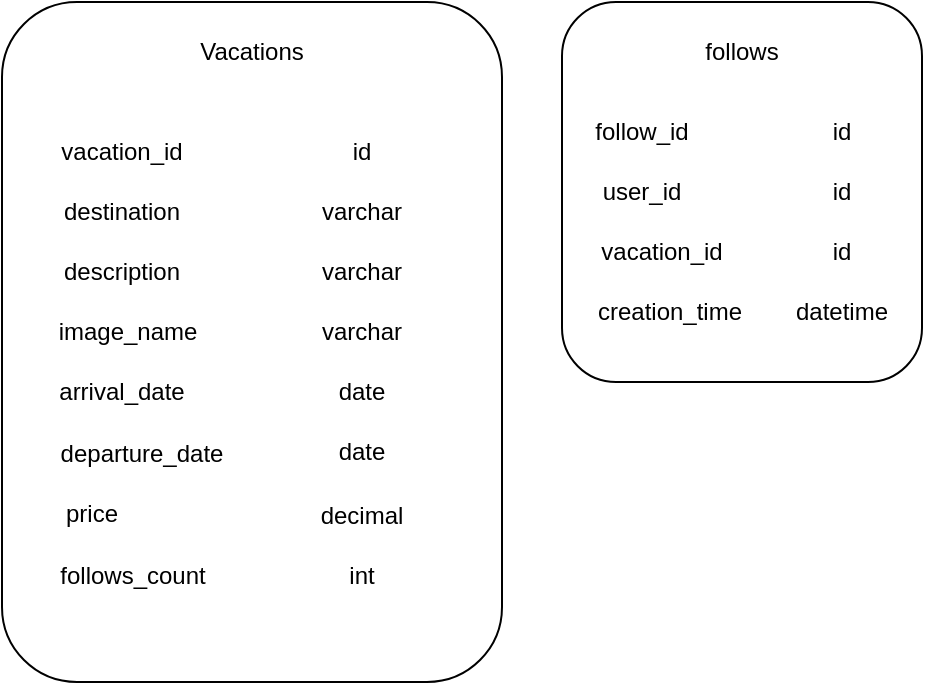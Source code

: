 <mxfile version="20.3.1" type="device" pages="5"><diagram id="fjDAJAM4awCFHfLfjhlT" name="‫עמוד-1‬"><mxGraphModel dx="1385" dy="662" grid="1" gridSize="10" guides="1" tooltips="1" connect="1" arrows="1" fold="1" page="1" pageScale="1" pageWidth="827" pageHeight="1169" math="0" shadow="0"><root><mxCell id="0"/><mxCell id="1" parent="0"/><mxCell id="jypz93ugZ852gtpJFf27-1" value="" style="rounded=1;whiteSpace=wrap;html=1;" vertex="1" parent="1"><mxGeometry x="80" y="80" width="250" height="340" as="geometry"/></mxCell><mxCell id="jypz93ugZ852gtpJFf27-2" value="Vacations" style="text;html=1;strokeColor=none;fillColor=none;align=center;verticalAlign=middle;whiteSpace=wrap;rounded=0;" vertex="1" parent="1"><mxGeometry x="175" y="90" width="60" height="30" as="geometry"/></mxCell><mxCell id="jypz93ugZ852gtpJFf27-3" value="vacation_id" style="text;html=1;strokeColor=none;fillColor=none;align=center;verticalAlign=middle;whiteSpace=wrap;rounded=0;" vertex="1" parent="1"><mxGeometry x="110" y="140" width="60" height="30" as="geometry"/></mxCell><mxCell id="jypz93ugZ852gtpJFf27-4" value="destination" style="text;html=1;strokeColor=none;fillColor=none;align=center;verticalAlign=middle;whiteSpace=wrap;rounded=0;" vertex="1" parent="1"><mxGeometry x="110" y="170" width="60" height="30" as="geometry"/></mxCell><mxCell id="jypz93ugZ852gtpJFf27-5" value="description" style="text;html=1;strokeColor=none;fillColor=none;align=center;verticalAlign=middle;whiteSpace=wrap;rounded=0;" vertex="1" parent="1"><mxGeometry x="110" y="200" width="60" height="30" as="geometry"/></mxCell><mxCell id="jypz93ugZ852gtpJFf27-6" value="image_name" style="text;html=1;strokeColor=none;fillColor=none;align=center;verticalAlign=middle;whiteSpace=wrap;rounded=0;" vertex="1" parent="1"><mxGeometry x="102.5" y="230" width="80" height="30" as="geometry"/></mxCell><mxCell id="jypz93ugZ852gtpJFf27-7" value="arrival_date" style="text;html=1;strokeColor=none;fillColor=none;align=center;verticalAlign=middle;whiteSpace=wrap;rounded=0;" vertex="1" parent="1"><mxGeometry x="100" y="260" width="80" height="30" as="geometry"/></mxCell><mxCell id="jypz93ugZ852gtpJFf27-8" value="departure_date" style="text;html=1;strokeColor=none;fillColor=none;align=center;verticalAlign=middle;whiteSpace=wrap;rounded=0;" vertex="1" parent="1"><mxGeometry x="100" y="291" width="100" height="30" as="geometry"/></mxCell><mxCell id="jypz93ugZ852gtpJFf27-9" value="price" style="text;html=1;strokeColor=none;fillColor=none;align=center;verticalAlign=middle;whiteSpace=wrap;rounded=0;" vertex="1" parent="1"><mxGeometry x="100" y="321" width="50" height="30" as="geometry"/></mxCell><mxCell id="jypz93ugZ852gtpJFf27-10" value="follows_count" style="text;html=1;strokeColor=none;fillColor=none;align=center;verticalAlign=middle;whiteSpace=wrap;rounded=0;" vertex="1" parent="1"><mxGeometry x="102.5" y="352" width="85" height="30" as="geometry"/></mxCell><mxCell id="jypz93ugZ852gtpJFf27-41" value="id" style="text;html=1;strokeColor=none;fillColor=none;align=center;verticalAlign=middle;whiteSpace=wrap;rounded=0;" vertex="1" parent="1"><mxGeometry x="230" y="140" width="60" height="30" as="geometry"/></mxCell><mxCell id="jypz93ugZ852gtpJFf27-42" value="varchar" style="text;html=1;strokeColor=none;fillColor=none;align=center;verticalAlign=middle;whiteSpace=wrap;rounded=0;" vertex="1" parent="1"><mxGeometry x="230" y="170" width="60" height="30" as="geometry"/></mxCell><mxCell id="jypz93ugZ852gtpJFf27-43" value="varchar" style="text;html=1;strokeColor=none;fillColor=none;align=center;verticalAlign=middle;whiteSpace=wrap;rounded=0;" vertex="1" parent="1"><mxGeometry x="230" y="200" width="60" height="30" as="geometry"/></mxCell><mxCell id="jypz93ugZ852gtpJFf27-44" value="varchar" style="text;html=1;strokeColor=none;fillColor=none;align=center;verticalAlign=middle;whiteSpace=wrap;rounded=0;" vertex="1" parent="1"><mxGeometry x="230" y="230" width="60" height="30" as="geometry"/></mxCell><mxCell id="jypz93ugZ852gtpJFf27-45" value="date" style="text;html=1;strokeColor=none;fillColor=none;align=center;verticalAlign=middle;whiteSpace=wrap;rounded=0;" vertex="1" parent="1"><mxGeometry x="230" y="260" width="60" height="30" as="geometry"/></mxCell><mxCell id="jypz93ugZ852gtpJFf27-46" value="date" style="text;html=1;strokeColor=none;fillColor=none;align=center;verticalAlign=middle;whiteSpace=wrap;rounded=0;" vertex="1" parent="1"><mxGeometry x="230" y="290" width="60" height="30" as="geometry"/></mxCell><mxCell id="jypz93ugZ852gtpJFf27-47" value="decimal" style="text;html=1;strokeColor=none;fillColor=none;align=center;verticalAlign=middle;whiteSpace=wrap;rounded=0;" vertex="1" parent="1"><mxGeometry x="230" y="322" width="60" height="30" as="geometry"/></mxCell><mxCell id="jypz93ugZ852gtpJFf27-48" value="int" style="text;html=1;strokeColor=none;fillColor=none;align=center;verticalAlign=middle;whiteSpace=wrap;rounded=0;" vertex="1" parent="1"><mxGeometry x="230" y="352" width="60" height="30" as="geometry"/></mxCell><mxCell id="jypz93ugZ852gtpJFf27-49" value="" style="rounded=1;whiteSpace=wrap;html=1;" vertex="1" parent="1"><mxGeometry x="360" y="80" width="180" height="190" as="geometry"/></mxCell><mxCell id="jypz93ugZ852gtpJFf27-50" value="follows" style="text;html=1;strokeColor=none;fillColor=none;align=center;verticalAlign=middle;whiteSpace=wrap;rounded=0;" vertex="1" parent="1"><mxGeometry x="420" y="90" width="60" height="30" as="geometry"/></mxCell><mxCell id="jypz93ugZ852gtpJFf27-51" value="follow_id" style="text;html=1;strokeColor=none;fillColor=none;align=center;verticalAlign=middle;whiteSpace=wrap;rounded=0;" vertex="1" parent="1"><mxGeometry x="370" y="130" width="60" height="30" as="geometry"/></mxCell><mxCell id="jypz93ugZ852gtpJFf27-52" value="user_id" style="text;html=1;strokeColor=none;fillColor=none;align=center;verticalAlign=middle;whiteSpace=wrap;rounded=0;" vertex="1" parent="1"><mxGeometry x="370" y="160" width="60" height="30" as="geometry"/></mxCell><mxCell id="jypz93ugZ852gtpJFf27-53" value="creation_time" style="text;html=1;strokeColor=none;fillColor=none;align=center;verticalAlign=middle;whiteSpace=wrap;rounded=0;" vertex="1" parent="1"><mxGeometry x="384" y="220" width="60" height="30" as="geometry"/></mxCell><mxCell id="jypz93ugZ852gtpJFf27-54" value="id" style="text;html=1;strokeColor=none;fillColor=none;align=center;verticalAlign=middle;whiteSpace=wrap;rounded=0;" vertex="1" parent="1"><mxGeometry x="470" y="130" width="60" height="30" as="geometry"/></mxCell><mxCell id="jypz93ugZ852gtpJFf27-55" value="id" style="text;html=1;strokeColor=none;fillColor=none;align=center;verticalAlign=middle;whiteSpace=wrap;rounded=0;" vertex="1" parent="1"><mxGeometry x="470" y="160" width="60" height="30" as="geometry"/></mxCell><mxCell id="jypz93ugZ852gtpJFf27-56" value="datetime" style="text;html=1;strokeColor=none;fillColor=none;align=center;verticalAlign=middle;whiteSpace=wrap;rounded=0;" vertex="1" parent="1"><mxGeometry x="470" y="220" width="60" height="30" as="geometry"/></mxCell><mxCell id="n_SCcXniW7IjOC4BOaln-3" value="vacation_id" style="text;html=1;strokeColor=none;fillColor=none;align=center;verticalAlign=middle;whiteSpace=wrap;rounded=0;" vertex="1" parent="1"><mxGeometry x="380" y="190" width="60" height="30" as="geometry"/></mxCell><mxCell id="n_SCcXniW7IjOC4BOaln-4" value="id" style="text;html=1;strokeColor=none;fillColor=none;align=center;verticalAlign=middle;whiteSpace=wrap;rounded=0;" vertex="1" parent="1"><mxGeometry x="470" y="190" width="60" height="30" as="geometry"/></mxCell></root></mxGraphModel></diagram><diagram id="-8_lcuNV1fyGOH8wxBDt" name="‫עמוד-2‬"><mxGraphModel dx="1662" dy="794" grid="1" gridSize="10" guides="1" tooltips="1" connect="1" arrows="1" fold="1" page="1" pageScale="1" pageWidth="827" pageHeight="1169" math="0" shadow="0"><root><mxCell id="0"/><mxCell id="1" parent="0"/><mxCell id="LjJlYzhCSPvD_JREt8en-1" value="" style="rounded=1;whiteSpace=wrap;html=1;" vertex="1" parent="1"><mxGeometry x="520" y="200" width="180" height="230" as="geometry"/></mxCell><mxCell id="LjJlYzhCSPvD_JREt8en-2" value="follows" style="text;html=1;strokeColor=none;fillColor=none;align=center;verticalAlign=middle;whiteSpace=wrap;rounded=0;" vertex="1" parent="1"><mxGeometry x="580" y="210" width="60" height="30" as="geometry"/></mxCell><mxCell id="LjJlYzhCSPvD_JREt8en-3" value="follow_id" style="text;html=1;strokeColor=none;fillColor=none;align=center;verticalAlign=middle;whiteSpace=wrap;rounded=0;" vertex="1" parent="1"><mxGeometry x="530" y="250" width="60" height="30" as="geometry"/></mxCell><mxCell id="LjJlYzhCSPvD_JREt8en-4" value="user_id" style="text;html=1;strokeColor=none;fillColor=none;align=center;verticalAlign=middle;whiteSpace=wrap;rounded=0;" vertex="1" parent="1"><mxGeometry x="530" y="280" width="60" height="30" as="geometry"/></mxCell><mxCell id="LjJlYzhCSPvD_JREt8en-5" value="vacation_id" style="text;html=1;strokeColor=none;fillColor=none;align=center;verticalAlign=middle;whiteSpace=wrap;rounded=0;" vertex="1" parent="1"><mxGeometry x="540" y="310" width="60" height="30" as="geometry"/></mxCell><mxCell id="LjJlYzhCSPvD_JREt8en-6" value="id" style="text;html=1;strokeColor=none;fillColor=none;align=center;verticalAlign=middle;whiteSpace=wrap;rounded=0;" vertex="1" parent="1"><mxGeometry x="630" y="250" width="60" height="30" as="geometry"/></mxCell><mxCell id="LjJlYzhCSPvD_JREt8en-7" value="id" style="text;html=1;strokeColor=none;fillColor=none;align=center;verticalAlign=middle;whiteSpace=wrap;rounded=0;" vertex="1" parent="1"><mxGeometry x="630" y="280" width="60" height="30" as="geometry"/></mxCell><mxCell id="LjJlYzhCSPvD_JREt8en-10" style="edgeStyle=orthogonalEdgeStyle;rounded=0;orthogonalLoop=1;jettySize=auto;html=1;entryX=0;entryY=0.25;entryDx=0;entryDy=0;" edge="1" parent="1" source="LjJlYzhCSPvD_JREt8en-9" target="LjJlYzhCSPvD_JREt8en-1"><mxGeometry relative="1" as="geometry"/></mxCell><mxCell id="LjJlYzhCSPvD_JREt8en-9" value="Add follow" style="rounded=1;whiteSpace=wrap;html=1;" vertex="1" parent="1"><mxGeometry x="110" y="210" width="120" height="60" as="geometry"/></mxCell><mxCell id="LjJlYzhCSPvD_JREt8en-11" value="POST follow row" style="text;html=1;strokeColor=none;fillColor=none;align=center;verticalAlign=middle;whiteSpace=wrap;rounded=0;" vertex="1" parent="1"><mxGeometry x="290" y="210" width="130" height="30" as="geometry"/></mxCell><mxCell id="LjJlYzhCSPvD_JREt8en-12" value="&lt;div style=&quot;text-align: left;&quot;&gt;&lt;span style=&quot;background-color: initial;&quot;&gt;{&lt;/span&gt;&lt;/div&gt;&lt;div style=&quot;text-align: left;&quot;&gt;&lt;span style=&quot;background-color: initial;&quot;&gt;&lt;span style=&quot;white-space: pre;&quot;&gt;&#9;&lt;/span&gt;user_id: 123,&lt;/span&gt;&lt;/div&gt;&lt;div style=&quot;text-align: left;&quot;&gt;&lt;span style=&quot;background-color: initial;&quot;&gt;&lt;span style=&quot;white-space: pre;&quot;&gt;&#9;&lt;/span&gt;creation_time: 20-&lt;span style=&quot;white-space: pre;&quot;&gt;&#9;&lt;/span&gt;08-2022 15:00&lt;br&gt;&lt;/span&gt;&lt;/div&gt;&lt;div style=&quot;text-align: left;&quot;&gt;&lt;span style=&quot;background-color: initial;&quot;&gt;}&lt;/span&gt;&lt;/div&gt;" style="text;html=1;strokeColor=none;fillColor=none;align=center;verticalAlign=middle;whiteSpace=wrap;rounded=0;" vertex="1" parent="1"><mxGeometry x="280" y="130" width="200" height="30" as="geometry"/></mxCell><mxCell id="LjJlYzhCSPvD_JREt8en-14" style="edgeStyle=orthogonalEdgeStyle;rounded=0;orthogonalLoop=1;jettySize=auto;html=1;entryX=-0.006;entryY=0.575;entryDx=0;entryDy=0;entryPerimeter=0;" edge="1" parent="1" source="LjJlYzhCSPvD_JREt8en-13" target="LjJlYzhCSPvD_JREt8en-1"><mxGeometry relative="1" as="geometry"/></mxCell><mxCell id="LjJlYzhCSPvD_JREt8en-13" value="Delete follow" style="rounded=1;whiteSpace=wrap;html=1;" vertex="1" parent="1"><mxGeometry x="110" y="320" width="120" height="60" as="geometry"/></mxCell><mxCell id="LjJlYzhCSPvD_JREt8en-15" value="DELETE follow" style="text;html=1;strokeColor=none;fillColor=none;align=center;verticalAlign=middle;whiteSpace=wrap;rounded=0;" vertex="1" parent="1"><mxGeometry x="260" y="350" width="130" height="30" as="geometry"/></mxCell><mxCell id="LjJlYzhCSPvD_JREt8en-16" value="&lt;div style=&quot;text-align: left;&quot;&gt;&lt;span style=&quot;background-color: initial;&quot;&gt;{&lt;/span&gt;&lt;/div&gt;&lt;div style=&quot;text-align: left;&quot;&gt;&lt;span style=&quot;background-color: initial;&quot;&gt;&lt;span style=&quot;white-space: pre;&quot;&gt;&#9;&lt;/span&gt;follow_id: 456&lt;/span&gt;&lt;/div&gt;&lt;div style=&quot;text-align: left;&quot;&gt;&lt;span style=&quot;background-color: initial;&quot;&gt;}&lt;/span&gt;&lt;/div&gt;" style="text;html=1;strokeColor=none;fillColor=none;align=center;verticalAlign=middle;whiteSpace=wrap;rounded=0;" vertex="1" parent="1"><mxGeometry x="220" y="380" width="200" height="70" as="geometry"/></mxCell><mxCell id="LjJlYzhCSPvD_JREt8en-17" value="" style="rounded=1;whiteSpace=wrap;html=1;" vertex="1" parent="1"><mxGeometry x="100" y="585" width="415" height="235" as="geometry"/></mxCell><mxCell id="LjJlYzhCSPvD_JREt8en-18" value="Client" style="text;html=1;strokeColor=none;fillColor=none;align=center;verticalAlign=middle;whiteSpace=wrap;rounded=0;" vertex="1" parent="1"><mxGeometry x="280" y="600" width="60" height="30" as="geometry"/></mxCell><mxCell id="LjJlYzhCSPvD_JREt8en-19" value="" style="rounded=1;whiteSpace=wrap;html=1;" vertex="1" parent="1"><mxGeometry x="640" y="585" width="270" height="335" as="geometry"/></mxCell><mxCell id="LjJlYzhCSPvD_JREt8en-20" value="Server" style="text;html=1;strokeColor=none;fillColor=none;align=center;verticalAlign=middle;whiteSpace=wrap;rounded=0;" vertex="1" parent="1"><mxGeometry x="745" y="600" width="60" height="30" as="geometry"/></mxCell><mxCell id="LjJlYzhCSPvD_JREt8en-36" style="edgeStyle=orthogonalEdgeStyle;rounded=0;orthogonalLoop=1;jettySize=auto;html=1;entryX=1;entryY=0.75;entryDx=0;entryDy=0;" edge="1" parent="1" source="LjJlYzhCSPvD_JREt8en-21" target="LjJlYzhCSPvD_JREt8en-31"><mxGeometry relative="1" as="geometry"/></mxCell><mxCell id="LjJlYzhCSPvD_JREt8en-37" style="edgeStyle=orthogonalEdgeStyle;rounded=0;orthogonalLoop=1;jettySize=auto;html=1;entryX=1;entryY=0.25;entryDx=0;entryDy=0;" edge="1" parent="1" source="LjJlYzhCSPvD_JREt8en-21" target="LjJlYzhCSPvD_JREt8en-32"><mxGeometry relative="1" as="geometry"/></mxCell><mxCell id="LjJlYzhCSPvD_JREt8en-21" value="" style="rounded=1;whiteSpace=wrap;html=1;" vertex="1" parent="1"><mxGeometry x="1020" y="585" width="270" height="235" as="geometry"/></mxCell><mxCell id="LjJlYzhCSPvD_JREt8en-22" value="Database" style="text;html=1;strokeColor=none;fillColor=none;align=center;verticalAlign=middle;whiteSpace=wrap;rounded=0;" vertex="1" parent="1"><mxGeometry x="1125" y="600" width="60" height="30" as="geometry"/></mxCell><mxCell id="LjJlYzhCSPvD_JREt8en-23" value="" style="rounded=1;whiteSpace=wrap;html=1;" vertex="1" parent="1"><mxGeometry x="120" y="660" width="180" height="140" as="geometry"/></mxCell><mxCell id="LjJlYzhCSPvD_JREt8en-24" value="Redux" style="text;html=1;strokeColor=none;fillColor=none;align=center;verticalAlign=middle;whiteSpace=wrap;rounded=0;" vertex="1" parent="1"><mxGeometry x="180" y="670" width="60" height="30" as="geometry"/></mxCell><mxCell id="LjJlYzhCSPvD_JREt8en-39" style="edgeStyle=orthogonalEdgeStyle;rounded=0;orthogonalLoop=1;jettySize=auto;html=1;" edge="1" parent="1" source="LjJlYzhCSPvD_JREt8en-25" target="LjJlYzhCSPvD_JREt8en-23"><mxGeometry relative="1" as="geometry"/></mxCell><mxCell id="LjJlYzhCSPvD_JREt8en-25" value="Add follow" style="rounded=1;whiteSpace=wrap;html=1;" vertex="1" parent="1"><mxGeometry x="340" y="660" width="120" height="60" as="geometry"/></mxCell><mxCell id="LjJlYzhCSPvD_JREt8en-28" style="edgeStyle=orthogonalEdgeStyle;rounded=0;orthogonalLoop=1;jettySize=auto;html=1;entryX=0;entryY=0.75;entryDx=0;entryDy=0;" edge="1" parent="1" source="LjJlYzhCSPvD_JREt8en-27" target="LjJlYzhCSPvD_JREt8en-19"><mxGeometry relative="1" as="geometry"><Array as="points"><mxPoint x="550" y="760"/><mxPoint x="550" y="761"/></Array></mxGeometry></mxCell><mxCell id="LjJlYzhCSPvD_JREt8en-42" style="edgeStyle=orthogonalEdgeStyle;rounded=0;orthogonalLoop=1;jettySize=auto;html=1;entryX=0.994;entryY=0.671;entryDx=0;entryDy=0;entryPerimeter=0;" edge="1" parent="1" source="LjJlYzhCSPvD_JREt8en-27" target="LjJlYzhCSPvD_JREt8en-23"><mxGeometry relative="1" as="geometry"/></mxCell><mxCell id="LjJlYzhCSPvD_JREt8en-27" value="Delete follow" style="rounded=1;whiteSpace=wrap;html=1;" vertex="1" parent="1"><mxGeometry x="340" y="730" width="120" height="60" as="geometry"/></mxCell><mxCell id="LjJlYzhCSPvD_JREt8en-29" value="POST follow row" style="text;html=1;strokeColor=none;fillColor=none;align=center;verticalAlign=middle;whiteSpace=wrap;rounded=0;" vertex="1" parent="1"><mxGeometry x="510" y="650" width="130" height="30" as="geometry"/></mxCell><mxCell id="LjJlYzhCSPvD_JREt8en-30" value="DELETE follow" style="text;html=1;strokeColor=none;fillColor=none;align=center;verticalAlign=middle;whiteSpace=wrap;rounded=0;" vertex="1" parent="1"><mxGeometry x="500" y="730" width="130" height="30" as="geometry"/></mxCell><mxCell id="LjJlYzhCSPvD_JREt8en-34" style="edgeStyle=orthogonalEdgeStyle;rounded=0;orthogonalLoop=1;jettySize=auto;html=1;entryX=0;entryY=0.426;entryDx=0;entryDy=0;entryPerimeter=0;" edge="1" parent="1" source="LjJlYzhCSPvD_JREt8en-31" target="LjJlYzhCSPvD_JREt8en-21"><mxGeometry relative="1" as="geometry"/></mxCell><mxCell id="LjJlYzhCSPvD_JREt8en-38" style="edgeStyle=orthogonalEdgeStyle;rounded=0;orthogonalLoop=1;jettySize=auto;html=1;entryX=1;entryY=0.75;entryDx=0;entryDy=0;" edge="1" parent="1" source="LjJlYzhCSPvD_JREt8en-31" target="LjJlYzhCSPvD_JREt8en-25"><mxGeometry relative="1" as="geometry"/></mxCell><mxCell id="LjJlYzhCSPvD_JREt8en-31" value="SQL query addFollowAsync" style="rounded=1;whiteSpace=wrap;html=1;" vertex="1" parent="1"><mxGeometry x="667.5" y="655" width="215" height="60" as="geometry"/></mxCell><mxCell id="LjJlYzhCSPvD_JREt8en-33" style="edgeStyle=orthogonalEdgeStyle;rounded=0;orthogonalLoop=1;jettySize=auto;html=1;entryX=0;entryY=0.75;entryDx=0;entryDy=0;" edge="1" parent="1" source="LjJlYzhCSPvD_JREt8en-32" target="LjJlYzhCSPvD_JREt8en-21"><mxGeometry relative="1" as="geometry"/></mxCell><mxCell id="LjJlYzhCSPvD_JREt8en-32" value="SQL query removeFollowAsync" style="rounded=1;whiteSpace=wrap;html=1;" vertex="1" parent="1"><mxGeometry x="667.5" y="730" width="215" height="60" as="geometry"/></mxCell><mxCell id="LjJlYzhCSPvD_JREt8en-35" value="something happens" style="ellipse;shape=cloud;whiteSpace=wrap;html=1;" vertex="1" parent="1"><mxGeometry x="1066" y="662.5" width="175" height="80" as="geometry"/></mxCell><mxCell id="LjJlYzhCSPvD_JREt8en-43" value="SQL query updateVacationAsync" style="rounded=1;whiteSpace=wrap;html=1;" vertex="1" parent="1"><mxGeometry x="667.5" y="820" width="215" height="60" as="geometry"/></mxCell><mxCell id="Bi1QB1NVofIy5vmMpCYl-1" value="creation_time" style="text;html=1;strokeColor=none;fillColor=none;align=center;verticalAlign=middle;whiteSpace=wrap;rounded=0;" vertex="1" parent="1"><mxGeometry x="540" y="344" width="60" height="30" as="geometry"/></mxCell><mxCell id="Bi1QB1NVofIy5vmMpCYl-2" value="datetime" style="text;html=1;strokeColor=none;fillColor=none;align=center;verticalAlign=middle;whiteSpace=wrap;rounded=0;" vertex="1" parent="1"><mxGeometry x="630" y="344" width="60" height="30" as="geometry"/></mxCell><mxCell id="Bi1QB1NVofIy5vmMpCYl-3" value="id" style="text;html=1;strokeColor=none;fillColor=none;align=center;verticalAlign=middle;whiteSpace=wrap;rounded=0;" vertex="1" parent="1"><mxGeometry x="630" y="310" width="60" height="30" as="geometry"/></mxCell></root></mxGraphModel></diagram><diagram id="BfcMkn5p49i9Qa8_yI6C" name="‫עמוד-3‬"><mxGraphModel dx="1662" dy="794" grid="1" gridSize="10" guides="1" tooltips="1" connect="1" arrows="1" fold="1" page="1" pageScale="1" pageWidth="827" pageHeight="1169" math="0" shadow="0"><root><mxCell id="0"/><mxCell id="1" parent="0"/><mxCell id="7GnNPoomwJCAo0cyS2BF-8" style="edgeStyle=orthogonalEdgeStyle;rounded=0;orthogonalLoop=1;jettySize=auto;html=1;entryX=0;entryY=0.5;entryDx=0;entryDy=0;" edge="1" parent="1" source="7GnNPoomwJCAo0cyS2BF-1" target="7GnNPoomwJCAo0cyS2BF-4"><mxGeometry relative="1" as="geometry"/></mxCell><mxCell id="7GnNPoomwJCAo0cyS2BF-9" style="edgeStyle=orthogonalEdgeStyle;rounded=0;orthogonalLoop=1;jettySize=auto;html=1;entryX=0;entryY=0.5;entryDx=0;entryDy=0;" edge="1" parent="1" source="7GnNPoomwJCAo0cyS2BF-1" target="7GnNPoomwJCAo0cyS2BF-5"><mxGeometry relative="1" as="geometry"/></mxCell><mxCell id="7GnNPoomwJCAo0cyS2BF-1" value="POST http://localhost:4001/api/follows/add" style="text;html=1;strokeColor=none;fillColor=none;align=left;verticalAlign=middle;whiteSpace=wrap;rounded=0;" vertex="1" parent="1"><mxGeometry x="100" y="260" width="260" height="30" as="geometry"/></mxCell><mxCell id="7GnNPoomwJCAo0cyS2BF-18" style="edgeStyle=orthogonalEdgeStyle;rounded=0;orthogonalLoop=1;jettySize=auto;html=1;entryX=0;entryY=0.5;entryDx=0;entryDy=0;" edge="1" parent="1" source="7GnNPoomwJCAo0cyS2BF-2" target="7GnNPoomwJCAo0cyS2BF-13"><mxGeometry relative="1" as="geometry"/></mxCell><mxCell id="7GnNPoomwJCAo0cyS2BF-19" style="edgeStyle=orthogonalEdgeStyle;rounded=0;orthogonalLoop=1;jettySize=auto;html=1;entryX=0;entryY=0.5;entryDx=0;entryDy=0;" edge="1" parent="1" source="7GnNPoomwJCAo0cyS2BF-2" target="7GnNPoomwJCAo0cyS2BF-15"><mxGeometry relative="1" as="geometry"/></mxCell><mxCell id="7GnNPoomwJCAo0cyS2BF-2" value="DELETE http://localhost:4001/api/follows/delete/:userId" style="text;html=1;strokeColor=none;fillColor=none;align=left;verticalAlign=middle;whiteSpace=wrap;rounded=0;" vertex="1" parent="1"><mxGeometry x="100" y="500" width="260" height="30" as="geometry"/></mxCell><mxCell id="7GnNPoomwJCAo0cyS2BF-3" value="" style="endArrow=none;html=1;rounded=0;" edge="1" parent="1"><mxGeometry width="50" height="50" relative="1" as="geometry"><mxPoint x="100" y="420" as="sourcePoint"/><mxPoint x="420" y="420" as="targetPoint"/></mxGeometry></mxCell><mxCell id="7GnNPoomwJCAo0cyS2BF-10" style="edgeStyle=orthogonalEdgeStyle;rounded=0;orthogonalLoop=1;jettySize=auto;html=1;entryX=0;entryY=0.5;entryDx=0;entryDy=0;" edge="1" parent="1" source="7GnNPoomwJCAo0cyS2BF-4" target="7GnNPoomwJCAo0cyS2BF-7"><mxGeometry relative="1" as="geometry"/></mxCell><mxCell id="7GnNPoomwJCAo0cyS2BF-4" value="updateVacation =&amp;gt; vacation id" style="rounded=1;whiteSpace=wrap;html=1;" vertex="1" parent="1"><mxGeometry x="430" y="210" width="120" height="60" as="geometry"/></mxCell><mxCell id="7GnNPoomwJCAo0cyS2BF-11" style="edgeStyle=orthogonalEdgeStyle;rounded=0;orthogonalLoop=1;jettySize=auto;html=1;entryX=0;entryY=0.5;entryDx=0;entryDy=0;" edge="1" parent="1" source="7GnNPoomwJCAo0cyS2BF-5" target="7GnNPoomwJCAo0cyS2BF-6"><mxGeometry relative="1" as="geometry"/></mxCell><mxCell id="7GnNPoomwJCAo0cyS2BF-5" value="addFollow =&amp;gt; object (user id' vacation ...)" style="rounded=1;whiteSpace=wrap;html=1;" vertex="1" parent="1"><mxGeometry x="430" y="290" width="120" height="60" as="geometry"/></mxCell><mxCell id="7GnNPoomwJCAo0cyS2BF-6" value="SQL query" style="rounded=1;whiteSpace=wrap;html=1;" vertex="1" parent="1"><mxGeometry x="600" y="290" width="120" height="60" as="geometry"/></mxCell><mxCell id="7GnNPoomwJCAo0cyS2BF-7" value="SQL query" style="rounded=1;whiteSpace=wrap;html=1;" vertex="1" parent="1"><mxGeometry x="600" y="210" width="120" height="60" as="geometry"/></mxCell><mxCell id="7GnNPoomwJCAo0cyS2BF-12" style="edgeStyle=orthogonalEdgeStyle;rounded=0;orthogonalLoop=1;jettySize=auto;html=1;entryX=0;entryY=0.5;entryDx=0;entryDy=0;" edge="1" parent="1" source="7GnNPoomwJCAo0cyS2BF-13" target="7GnNPoomwJCAo0cyS2BF-17"><mxGeometry relative="1" as="geometry"/></mxCell><mxCell id="7GnNPoomwJCAo0cyS2BF-13" value="updateVacation =&amp;gt; vacation id, method (post, delete)" style="rounded=1;whiteSpace=wrap;html=1;" vertex="1" parent="1"><mxGeometry x="430" y="440" width="120" height="60" as="geometry"/></mxCell><mxCell id="7GnNPoomwJCAo0cyS2BF-14" style="edgeStyle=orthogonalEdgeStyle;rounded=0;orthogonalLoop=1;jettySize=auto;html=1;entryX=0;entryY=0.5;entryDx=0;entryDy=0;" edge="1" parent="1" source="7GnNPoomwJCAo0cyS2BF-15" target="7GnNPoomwJCAo0cyS2BF-16"><mxGeometry relative="1" as="geometry"/></mxCell><mxCell id="7GnNPoomwJCAo0cyS2BF-15" value="removeFollow =&amp;gt; follow id" style="rounded=1;whiteSpace=wrap;html=1;" vertex="1" parent="1"><mxGeometry x="430" y="520" width="120" height="60" as="geometry"/></mxCell><mxCell id="7GnNPoomwJCAo0cyS2BF-16" value="SQL query" style="rounded=1;whiteSpace=wrap;html=1;" vertex="1" parent="1"><mxGeometry x="600" y="520" width="120" height="60" as="geometry"/></mxCell><mxCell id="7GnNPoomwJCAo0cyS2BF-17" value="SQL query" style="rounded=1;whiteSpace=wrap;html=1;" vertex="1" parent="1"><mxGeometry x="600" y="440" width="120" height="60" as="geometry"/></mxCell></root></mxGraphModel></diagram><diagram id="5KkjbX98zEaSdWsQDNet" name="Login + vacations flow"><mxGraphModel dx="4151" dy="1588" grid="1" gridSize="10" guides="1" tooltips="1" connect="1" arrows="1" fold="1" page="1" pageScale="1" pageWidth="827" pageHeight="1169" math="0" shadow="0"><root><mxCell id="0"/><mxCell id="1" parent="0"/><mxCell id="AqqcWgHl84CFc9H9QcRq-16" style="edgeStyle=orthogonalEdgeStyle;rounded=0;orthogonalLoop=1;jettySize=auto;html=1;entryX=0;entryY=0.5;entryDx=0;entryDy=0;fontSize=24;" edge="1" parent="1" source="AqqcWgHl84CFc9H9QcRq-1"><mxGeometry relative="1" as="geometry"><mxPoint x="540" y="200" as="targetPoint"/></mxGeometry></mxCell><mxCell id="AqqcWgHl84CFc9H9QcRq-1" value="" style="rounded=1;whiteSpace=wrap;html=1;" vertex="1" parent="1"><mxGeometry x="120" y="80" width="240" height="240" as="geometry"/></mxCell><mxCell id="AqqcWgHl84CFc9H9QcRq-2" value="Login page" style="text;html=1;strokeColor=none;fillColor=none;align=center;verticalAlign=middle;whiteSpace=wrap;rounded=0;" vertex="1" parent="1"><mxGeometry x="190" y="90" width="100" height="30" as="geometry"/></mxCell><mxCell id="AqqcWgHl84CFc9H9QcRq-5" value="" style="rounded=0;whiteSpace=wrap;html=1;" vertex="1" parent="1"><mxGeometry x="155" y="135" width="170" height="40" as="geometry"/></mxCell><mxCell id="AqqcWgHl84CFc9H9QcRq-3" value="email" style="text;html=1;strokeColor=none;fillColor=none;align=center;verticalAlign=middle;whiteSpace=wrap;rounded=0;" vertex="1" parent="1"><mxGeometry x="190" y="140" width="100" height="30" as="geometry"/></mxCell><mxCell id="AqqcWgHl84CFc9H9QcRq-7" value="" style="rounded=0;whiteSpace=wrap;html=1;" vertex="1" parent="1"><mxGeometry x="155" y="195" width="170" height="40" as="geometry"/></mxCell><mxCell id="AqqcWgHl84CFc9H9QcRq-4" value="password" style="text;html=1;strokeColor=none;fillColor=none;align=center;verticalAlign=middle;whiteSpace=wrap;rounded=0;" vertex="1" parent="1"><mxGeometry x="190" y="200" width="100" height="30" as="geometry"/></mxCell><mxCell id="AqqcWgHl84CFc9H9QcRq-8" value="Submit" style="rounded=0;whiteSpace=wrap;html=1;" vertex="1" parent="1"><mxGeometry x="190" y="260" width="95" height="40" as="geometry"/></mxCell><mxCell id="AqqcWgHl84CFc9H9QcRq-10" value="&lt;font style=&quot;font-size: 24px;&quot;&gt;&lt;b&gt;Client&lt;/b&gt;&lt;/font&gt;" style="text;html=1;strokeColor=none;fillColor=none;align=center;verticalAlign=middle;whiteSpace=wrap;rounded=0;" vertex="1" parent="1"><mxGeometry x="185" y="10" width="100" height="30" as="geometry"/></mxCell><mxCell id="AqqcWgHl84CFc9H9QcRq-11" value="&lt;font style=&quot;font-size: 24px;&quot;&gt;&lt;b&gt;Server&lt;/b&gt;&lt;/font&gt;" style="text;html=1;strokeColor=none;fillColor=none;align=center;verticalAlign=middle;whiteSpace=wrap;rounded=0;" vertex="1" parent="1"><mxGeometry x="610" y="10" width="100" height="30" as="geometry"/></mxCell><mxCell id="AqqcWgHl84CFc9H9QcRq-12" value="" style="endArrow=none;html=1;rounded=0;" edge="1" parent="1"><mxGeometry width="50" height="50" relative="1" as="geometry"><mxPoint x="450" y="1422.353" as="sourcePoint"/><mxPoint x="450" y="50" as="targetPoint"/></mxGeometry></mxCell><mxCell id="AqqcWgHl84CFc9H9QcRq-29" style="edgeStyle=orthogonalEdgeStyle;rounded=0;orthogonalLoop=1;jettySize=auto;html=1;fontSize=18;" edge="1" parent="1" source="AqqcWgHl84CFc9H9QcRq-13" target="AqqcWgHl84CFc9H9QcRq-27"><mxGeometry relative="1" as="geometry"/></mxCell><mxCell id="AqqcWgHl84CFc9H9QcRq-13" value="&lt;font style=&quot;font-size: 18px;&quot;&gt;Store user object in redux&lt;/font&gt;" style="rounded=1;whiteSpace=wrap;html=1;" vertex="1" parent="1"><mxGeometry x="-303" y="410" width="240" height="240" as="geometry"/></mxCell><mxCell id="AqqcWgHl84CFc9H9QcRq-14" value="&lt;font style=&quot;font-size: 24px;&quot;&gt;&lt;b&gt;State managment - Redux&lt;/b&gt;&lt;/font&gt;" style="text;html=1;strokeColor=none;fillColor=none;align=center;verticalAlign=middle;whiteSpace=wrap;rounded=0;" vertex="1" parent="1"><mxGeometry x="-413" y="70" width="460" height="30" as="geometry"/></mxCell><mxCell id="AqqcWgHl84CFc9H9QcRq-15" value="" style="endArrow=none;html=1;rounded=0;" edge="1" parent="1"><mxGeometry width="50" height="50" relative="1" as="geometry"><mxPoint x="50" y="1390" as="sourcePoint"/><mxPoint x="47" y="70" as="targetPoint"/></mxGeometry></mxCell><mxCell id="AqqcWgHl84CFc9H9QcRq-21" style="edgeStyle=orthogonalEdgeStyle;rounded=0;orthogonalLoop=1;jettySize=auto;html=1;fontSize=24;" edge="1" parent="1" source="AqqcWgHl84CFc9H9QcRq-18" target="AqqcWgHl84CFc9H9QcRq-22"><mxGeometry relative="1" as="geometry"><mxPoint x="980" y="200" as="targetPoint"/></mxGeometry></mxCell><mxCell id="AqqcWgHl84CFc9H9QcRq-18" value="giveMeUserCredentials" style="rounded=1;whiteSpace=wrap;html=1;" vertex="1" parent="1"><mxGeometry x="570" y="175" width="180" height="50" as="geometry"/></mxCell><mxCell id="AqqcWgHl84CFc9H9QcRq-19" value="" style="endArrow=none;html=1;rounded=0;" edge="1" parent="1"><mxGeometry width="50" height="50" relative="1" as="geometry"><mxPoint x="860" y="1390" as="sourcePoint"/><mxPoint x="860" y="40" as="targetPoint"/></mxGeometry></mxCell><mxCell id="AqqcWgHl84CFc9H9QcRq-20" value="&lt;font style=&quot;font-size: 24px;&quot;&gt;&lt;b&gt;Database&lt;/b&gt;&lt;/font&gt;" style="text;html=1;strokeColor=none;fillColor=none;align=center;verticalAlign=middle;whiteSpace=wrap;rounded=0;" vertex="1" parent="1"><mxGeometry x="1010" y="10" width="100" height="30" as="geometry"/></mxCell><mxCell id="AqqcWgHl84CFc9H9QcRq-23" style="edgeStyle=orthogonalEdgeStyle;rounded=0;orthogonalLoop=1;jettySize=auto;html=1;entryX=1;entryY=0.75;entryDx=0;entryDy=0;fontSize=24;" edge="1" parent="1" source="AqqcWgHl84CFc9H9QcRq-22" target="AqqcWgHl84CFc9H9QcRq-18"><mxGeometry relative="1" as="geometry"/></mxCell><mxCell id="AqqcWgHl84CFc9H9QcRq-22" value="SQL query" style="text;html=1;strokeColor=none;fillColor=none;align=center;verticalAlign=middle;whiteSpace=wrap;rounded=0;fontSize=24;" vertex="1" parent="1"><mxGeometry x="965" y="185" width="190" height="30" as="geometry"/></mxCell><mxCell id="AqqcWgHl84CFc9H9QcRq-25" value="" style="rounded=1;whiteSpace=wrap;html=1;" vertex="1" parent="1"><mxGeometry x="117.5" y="410" width="240" height="240" as="geometry"/></mxCell><mxCell id="AqqcWgHl84CFc9H9QcRq-28" style="edgeStyle=orthogonalEdgeStyle;rounded=0;orthogonalLoop=1;jettySize=auto;html=1;fontSize=18;" edge="1" parent="1" source="AqqcWgHl84CFc9H9QcRq-26" target="AqqcWgHl84CFc9H9QcRq-13"><mxGeometry relative="1" as="geometry"/></mxCell><mxCell id="AqqcWgHl84CFc9H9QcRq-26" value="{&lt;br&gt;user object... user_id&lt;br&gt;}" style="rounded=1;whiteSpace=wrap;html=1;fontSize=18;" vertex="1" parent="1"><mxGeometry x="150" y="440" width="175" height="70" as="geometry"/></mxCell><mxCell id="AqqcWgHl84CFc9H9QcRq-27" value="navigate /vacations" style="rounded=1;whiteSpace=wrap;html=1;fontSize=18;" vertex="1" parent="1"><mxGeometry x="150" y="550" width="175" height="70" as="geometry"/></mxCell><mxCell id="AqqcWgHl84CFc9H9QcRq-30" value="" style="rounded=1;whiteSpace=wrap;html=1;" vertex="1" parent="1"><mxGeometry x="115" y="710" width="240" height="730" as="geometry"/></mxCell><mxCell id="AqqcWgHl84CFc9H9QcRq-31" value="Vacations page" style="text;html=1;strokeColor=none;fillColor=none;align=center;verticalAlign=middle;whiteSpace=wrap;rounded=0;" vertex="1" parent="1"><mxGeometry x="180" y="730" width="100" height="30" as="geometry"/></mxCell><mxCell id="AqqcWgHl84CFc9H9QcRq-43" style="edgeStyle=orthogonalEdgeStyle;rounded=0;orthogonalLoop=1;jettySize=auto;html=1;fontSize=18;" edge="1" parent="1" source="AqqcWgHl84CFc9H9QcRq-34" target="AqqcWgHl84CFc9H9QcRq-42"><mxGeometry relative="1" as="geometry"/></mxCell><mxCell id="AqqcWgHl84CFc9H9QcRq-34" value="Give all user vacations" style="rounded=1;whiteSpace=wrap;html=1;fontSize=18;" vertex="1" parent="1"><mxGeometry x="142.5" y="880" width="175" height="60" as="geometry"/></mxCell><mxCell id="AqqcWgHl84CFc9H9QcRq-37" style="edgeStyle=orthogonalEdgeStyle;rounded=0;orthogonalLoop=1;jettySize=auto;html=1;fontSize=18;" edge="1" parent="1" source="AqqcWgHl84CFc9H9QcRq-35" target="AqqcWgHl84CFc9H9QcRq-36"><mxGeometry relative="1" as="geometry"/></mxCell><mxCell id="AqqcWgHl84CFc9H9QcRq-39" style="edgeStyle=orthogonalEdgeStyle;rounded=0;orthogonalLoop=1;jettySize=auto;html=1;entryX=0.5;entryY=0;entryDx=0;entryDy=0;fontSize=18;" edge="1" parent="1" source="AqqcWgHl84CFc9H9QcRq-35" target="AqqcWgHl84CFc9H9QcRq-34"><mxGeometry relative="1" as="geometry"/></mxCell><mxCell id="AqqcWgHl84CFc9H9QcRq-35" value="Redux - please give me user id" style="rounded=1;whiteSpace=wrap;html=1;fontSize=18;" vertex="1" parent="1"><mxGeometry x="142.5" y="780" width="175" height="60" as="geometry"/></mxCell><mxCell id="AqqcWgHl84CFc9H9QcRq-38" style="edgeStyle=orthogonalEdgeStyle;rounded=0;orthogonalLoop=1;jettySize=auto;html=1;entryX=0;entryY=0.75;entryDx=0;entryDy=0;fontSize=18;" edge="1" parent="1" source="AqqcWgHl84CFc9H9QcRq-36" target="AqqcWgHl84CFc9H9QcRq-35"><mxGeometry relative="1" as="geometry"/></mxCell><mxCell id="AqqcWgHl84CFc9H9QcRq-36" value="&lt;span style=&quot;font-size: 18px;&quot;&gt;store -&amp;nbsp;&lt;br&gt;user object&lt;br&gt;&lt;/span&gt;" style="rounded=1;whiteSpace=wrap;html=1;" vertex="1" parent="1"><mxGeometry x="-303" y="740" width="240" height="240" as="geometry"/></mxCell><mxCell id="AqqcWgHl84CFc9H9QcRq-44" style="edgeStyle=orthogonalEdgeStyle;rounded=0;orthogonalLoop=1;jettySize=auto;html=1;fontSize=18;" edge="1" parent="1" source="AqqcWgHl84CFc9H9QcRq-42"><mxGeometry relative="1" as="geometry"><mxPoint x="970" y="930" as="targetPoint"/></mxGeometry></mxCell><mxCell id="AqqcWgHl84CFc9H9QcRq-47" style="edgeStyle=orthogonalEdgeStyle;rounded=0;orthogonalLoop=1;jettySize=auto;html=1;entryX=1;entryY=0.75;entryDx=0;entryDy=0;fontSize=18;" edge="1" parent="1" source="AqqcWgHl84CFc9H9QcRq-42" target="AqqcWgHl84CFc9H9QcRq-46"><mxGeometry relative="1" as="geometry"><Array as="points"><mxPoint x="430" y="930"/><mxPoint x="430" y="1058"/></Array></mxGeometry></mxCell><mxCell id="AqqcWgHl84CFc9H9QcRq-42" value="all vacations by user id" style="rounded=1;whiteSpace=wrap;html=1;fontSize=18;" vertex="1" parent="1"><mxGeometry x="560" y="900" width="175" height="60" as="geometry"/></mxCell><mxCell id="AqqcWgHl84CFc9H9QcRq-45" value="SQL query" style="text;html=1;align=center;verticalAlign=middle;resizable=0;points=[];autosize=1;strokeColor=none;fillColor=none;fontSize=18;" vertex="1" parent="1"><mxGeometry x="965" y="910" width="110" height="40" as="geometry"/></mxCell><mxCell id="AqqcWgHl84CFc9H9QcRq-49" style="edgeStyle=orthogonalEdgeStyle;rounded=0;orthogonalLoop=1;jettySize=auto;html=1;fontSize=18;" edge="1" parent="1" source="AqqcWgHl84CFc9H9QcRq-46" target="AqqcWgHl84CFc9H9QcRq-48"><mxGeometry relative="1" as="geometry"/></mxCell><mxCell id="AqqcWgHl84CFc9H9QcRq-46" value="Get all vacation by user id back from the server" style="rounded=1;whiteSpace=wrap;html=1;fontSize=18;" vertex="1" parent="1"><mxGeometry x="147.5" y="990" width="175" height="90" as="geometry"/></mxCell><mxCell id="AqqcWgHl84CFc9H9QcRq-51" style="edgeStyle=orthogonalEdgeStyle;rounded=0;orthogonalLoop=1;jettySize=auto;html=1;fontSize=18;" edge="1" parent="1" source="AqqcWgHl84CFc9H9QcRq-48" target="AqqcWgHl84CFc9H9QcRq-50"><mxGeometry relative="1" as="geometry"/></mxCell><mxCell id="AqqcWgHl84CFc9H9QcRq-48" value="&lt;span style=&quot;font-size: 18px;&quot;&gt;Store vacations in redux&lt;br&gt;&lt;/span&gt;" style="rounded=1;whiteSpace=wrap;html=1;" vertex="1" parent="1"><mxGeometry x="-303" y="1060" width="240" height="240" as="geometry"/></mxCell><mxCell id="AqqcWgHl84CFc9H9QcRq-50" value="Display vacations" style="rounded=1;whiteSpace=wrap;html=1;fontSize=18;" vertex="1" parent="1"><mxGeometry x="147.5" y="1290" width="175" height="90" as="geometry"/></mxCell></root></mxGraphModel></diagram><diagram id="CccoHEw1mXuMy5dT8Q6V" name="Redux"><mxGraphModel dx="1662" dy="794" grid="1" gridSize="10" guides="1" tooltips="1" connect="1" arrows="1" fold="1" page="1" pageScale="1" pageWidth="827" pageHeight="1169" math="0" shadow="0"><root><mxCell id="0"/><mxCell id="1" parent="0"/><mxCell id="fzeKlwTAuvchoAVTTKxA-11" value="" style="rounded=1;whiteSpace=wrap;html=1;fontSize=18;arcSize=0;" vertex="1" parent="1"><mxGeometry x="30" y="100" width="730" height="440" as="geometry"/></mxCell><mxCell id="fzeKlwTAuvchoAVTTKxA-13" style="edgeStyle=orthogonalEdgeStyle;rounded=0;orthogonalLoop=1;jettySize=auto;html=1;entryX=0.5;entryY=0;entryDx=0;entryDy=0;fontSize=18;" edge="1" parent="1" source="fzeKlwTAuvchoAVTTKxA-1" target="fzeKlwTAuvchoAVTTKxA-3"><mxGeometry relative="1" as="geometry"/></mxCell><mxCell id="fzeKlwTAuvchoAVTTKxA-1" value="Comp" style="rounded=1;whiteSpace=wrap;html=1;fontSize=18;" vertex="1" parent="1"><mxGeometry x="380" y="160" width="120" height="60" as="geometry"/></mxCell><mxCell id="fzeKlwTAuvchoAVTTKxA-2" value="Comp2" style="rounded=1;whiteSpace=wrap;html=1;fontSize=18;" vertex="1" parent="1"><mxGeometry x="300" y="240" width="120" height="60" as="geometry"/></mxCell><mxCell id="fzeKlwTAuvchoAVTTKxA-14" style="edgeStyle=orthogonalEdgeStyle;rounded=0;orthogonalLoop=1;jettySize=auto;html=1;fontSize=18;" edge="1" parent="1" source="fzeKlwTAuvchoAVTTKxA-3" target="fzeKlwTAuvchoAVTTKxA-4"><mxGeometry relative="1" as="geometry"/></mxCell><mxCell id="fzeKlwTAuvchoAVTTKxA-3" value="Comp1" style="rounded=1;whiteSpace=wrap;html=1;fontSize=18;" vertex="1" parent="1"><mxGeometry x="460" y="240" width="120" height="60" as="geometry"/></mxCell><mxCell id="fzeKlwTAuvchoAVTTKxA-15" style="edgeStyle=orthogonalEdgeStyle;rounded=0;orthogonalLoop=1;jettySize=auto;html=1;fontSize=18;" edge="1" parent="1" source="fzeKlwTAuvchoAVTTKxA-4" target="fzeKlwTAuvchoAVTTKxA-9"><mxGeometry relative="1" as="geometry"/></mxCell><mxCell id="fzeKlwTAuvchoAVTTKxA-4" value="" style="rounded=1;whiteSpace=wrap;html=1;fontSize=18;" vertex="1" parent="1"><mxGeometry x="380" y="330" width="120" height="60" as="geometry"/></mxCell><mxCell id="fzeKlwTAuvchoAVTTKxA-5" value="" style="rounded=1;whiteSpace=wrap;html=1;fontSize=18;" vertex="1" parent="1"><mxGeometry x="520" y="330" width="120" height="60" as="geometry"/></mxCell><mxCell id="fzeKlwTAuvchoAVTTKxA-6" value="" style="rounded=1;whiteSpace=wrap;html=1;fontSize=18;" vertex="1" parent="1"><mxGeometry x="240" y="330" width="120" height="60" as="geometry"/></mxCell><mxCell id="fzeKlwTAuvchoAVTTKxA-7" value="" style="rounded=1;whiteSpace=wrap;html=1;fontSize=18;" vertex="1" parent="1"><mxGeometry x="170" y="420" width="120" height="60" as="geometry"/></mxCell><mxCell id="fzeKlwTAuvchoAVTTKxA-8" value="" style="rounded=1;whiteSpace=wrap;html=1;fontSize=18;" vertex="1" parent="1"><mxGeometry x="310" y="420" width="120" height="60" as="geometry"/></mxCell><mxCell id="fzeKlwTAuvchoAVTTKxA-9" value="comp 34" style="rounded=1;whiteSpace=wrap;html=1;fontSize=18;" vertex="1" parent="1"><mxGeometry x="450" y="420" width="120" height="60" as="geometry"/></mxCell><mxCell id="fzeKlwTAuvchoAVTTKxA-10" value="" style="rounded=1;whiteSpace=wrap;html=1;fontSize=18;" vertex="1" parent="1"><mxGeometry x="590" y="420" width="120" height="60" as="geometry"/></mxCell><mxCell id="fzeKlwTAuvchoAVTTKxA-16" value="Redux" style="rounded=1;whiteSpace=wrap;html=1;fontSize=18;" vertex="1" parent="1"><mxGeometry x="50" y="120" width="120" height="60" as="geometry"/></mxCell></root></mxGraphModel></diagram></mxfile>